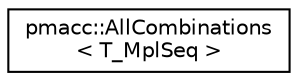 digraph "Graphical Class Hierarchy"
{
 // LATEX_PDF_SIZE
  edge [fontname="Helvetica",fontsize="10",labelfontname="Helvetica",labelfontsize="10"];
  node [fontname="Helvetica",fontsize="10",shape=record];
  rankdir="LR";
  Node0 [label="pmacc::AllCombinations\l\< T_MplSeq \>",height=0.2,width=0.4,color="black", fillcolor="white", style="filled",URL="$structpmacc_1_1_all_combinations.html",tooltip=" "];
}
